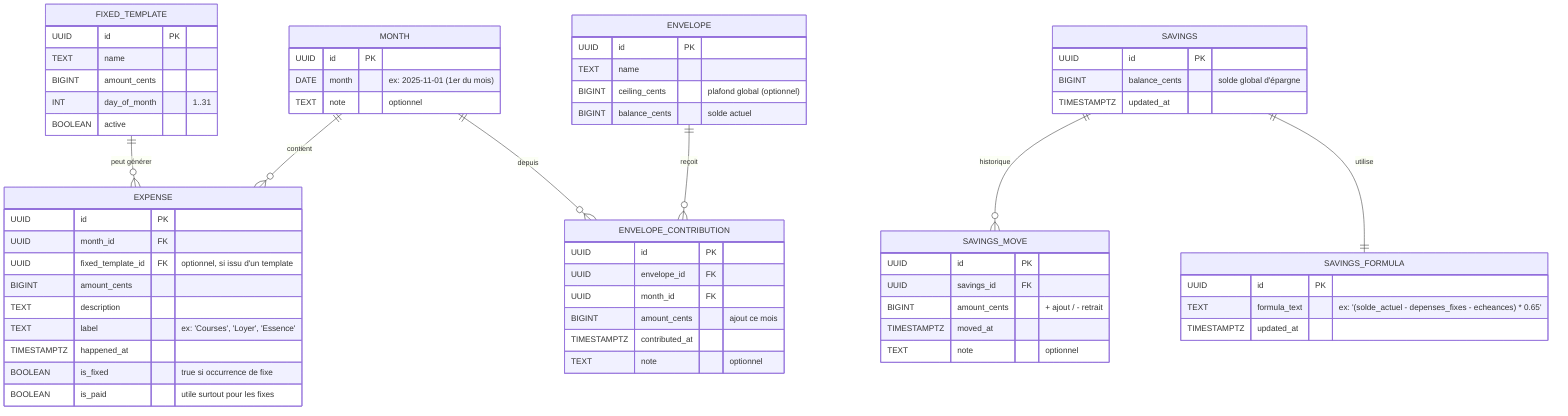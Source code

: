 erDiagram

%% =========================
%% Périodes
%% =========================
MONTH {
UUID id PK
DATE month "ex: 2025-11-01 (1er du mois)"
TEXT note "optionnel"
}

%% =========================
%% Dépenses fixes (modèles) -> EXPENSE (is_fixed=true)
%% =========================
FIXED_TEMPLATE {
UUID id PK
TEXT name
BIGINT amount_cents
INT day_of_month "1..31"
BOOLEAN active
}

%% =========================
%% Dépenses (fixes OU variables)
%% =========================
EXPENSE {
UUID id PK
UUID month_id FK
UUID fixed_template_id FK "optionnel, si issu d'un template"
BIGINT amount_cents
TEXT description
TEXT label "ex: 'Courses', 'Loyer', 'Essence'"
TIMESTAMPTZ happened_at
BOOLEAN is_fixed "true si occurrence de fixe"
BOOLEAN is_paid "utile surtout pour les fixes"
}

MONTH ||--o{ EXPENSE : "contient"
FIXED_TEMPLATE ||--o{ EXPENSE : "peut générer"

%% =========================
%% Enveloppes globales + apports mensuels
%% =========================
ENVELOPE {
UUID id PK
TEXT name
BIGINT ceiling_cents "plafond global (optionnel)"
BIGINT balance_cents "solde actuel"
}

ENVELOPE_CONTRIBUTION {
UUID id PK
UUID envelope_id FK
UUID month_id FK
BIGINT amount_cents "ajout ce mois"
TIMESTAMPTZ contributed_at
TEXT note "optionnel"
}

ENVELOPE ||--o{ ENVELOPE_CONTRIBUTION : "reçoit"
MONTH ||--o{ ENVELOPE_CONTRIBUTION : "depuis"

%% =========================
%% Épargne (simple)
%% =========================
SAVINGS {
UUID id PK
BIGINT balance_cents "solde global d'épargne"
TIMESTAMPTZ updated_at
}

SAVINGS_MOVE {
UUID id PK
UUID savings_id FK
BIGINT amount_cents "+ ajout / - retrait"
TIMESTAMPTZ moved_at
TEXT note "optionnel"
}

SAVINGS ||--o{ SAVINGS_MOVE : "historique"

%% =========================
%% Formule d’épargne personnalisée
%% =========================
SAVINGS_FORMULA {
UUID id PK
TEXT formula_text "ex: '(solde_actuel - depenses_fixes - echeances) \* 0.65'"
TIMESTAMPTZ updated_at
}

SAVINGS ||--|| SAVINGS_FORMULA : "utilise"